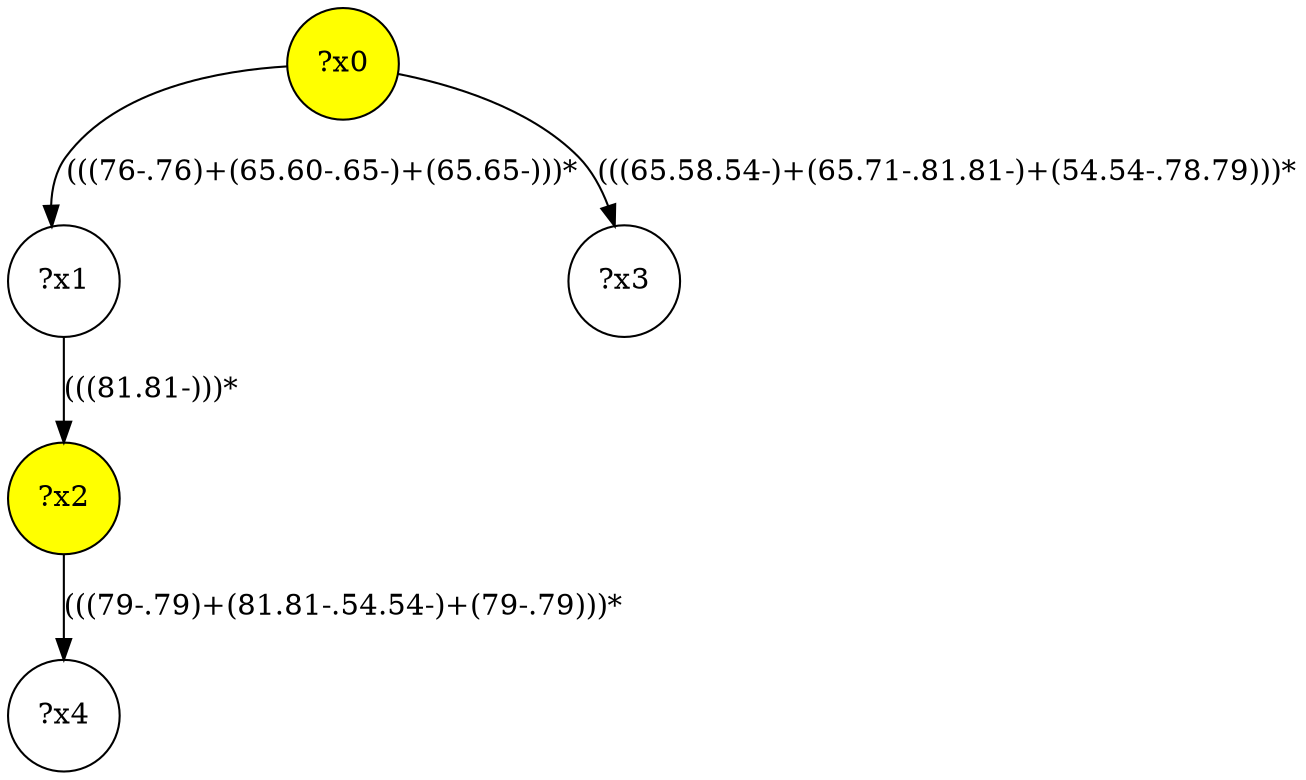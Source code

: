 digraph g {
	x0 [fillcolor="yellow", style="filled," shape=circle, label="?x0"];
	x2 [fillcolor="yellow", style="filled," shape=circle, label="?x2"];
	x1 [shape=circle, label="?x1"];
	x0 -> x1 [label="(((76-.76)+(65.60-.65-)+(65.65-)))*"];
	x1 -> x2 [label="(((81.81-)))*"];
	x3 [shape=circle, label="?x3"];
	x0 -> x3 [label="(((65.58.54-)+(65.71-.81.81-)+(54.54-.78.79)))*"];
	x4 [shape=circle, label="?x4"];
	x2 -> x4 [label="(((79-.79)+(81.81-.54.54-)+(79-.79)))*"];
}

